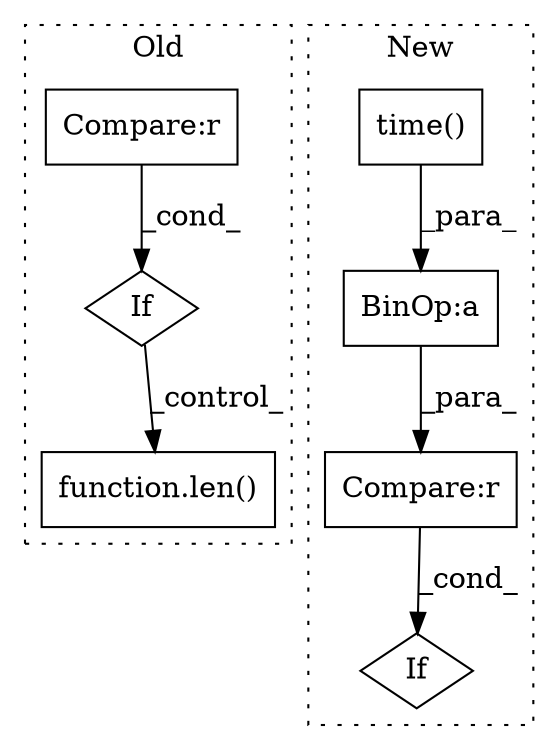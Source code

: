 digraph G {
subgraph cluster0 {
1 [label="function.len()" a="75" s="4403,4409" l="4,1" shape="box"];
4 [label="If" a="96" s="4143" l="3" shape="diamond"];
6 [label="Compare:r" a="40" s="4146" l="37" shape="box"];
label = "Old";
style="dotted";
}
subgraph cluster1 {
2 [label="time()" a="75" s="5358" l="11" shape="box"];
3 [label="If" a="96" s="5811" l="3" shape="diamond"];
5 [label="BinOp:a" a="82" s="5781" l="3" shape="box"];
7 [label="Compare:r" a="40" s="5814" l="51" shape="box"];
label = "New";
style="dotted";
}
2 -> 5 [label="_para_"];
4 -> 1 [label="_control_"];
5 -> 7 [label="_para_"];
6 -> 4 [label="_cond_"];
7 -> 3 [label="_cond_"];
}